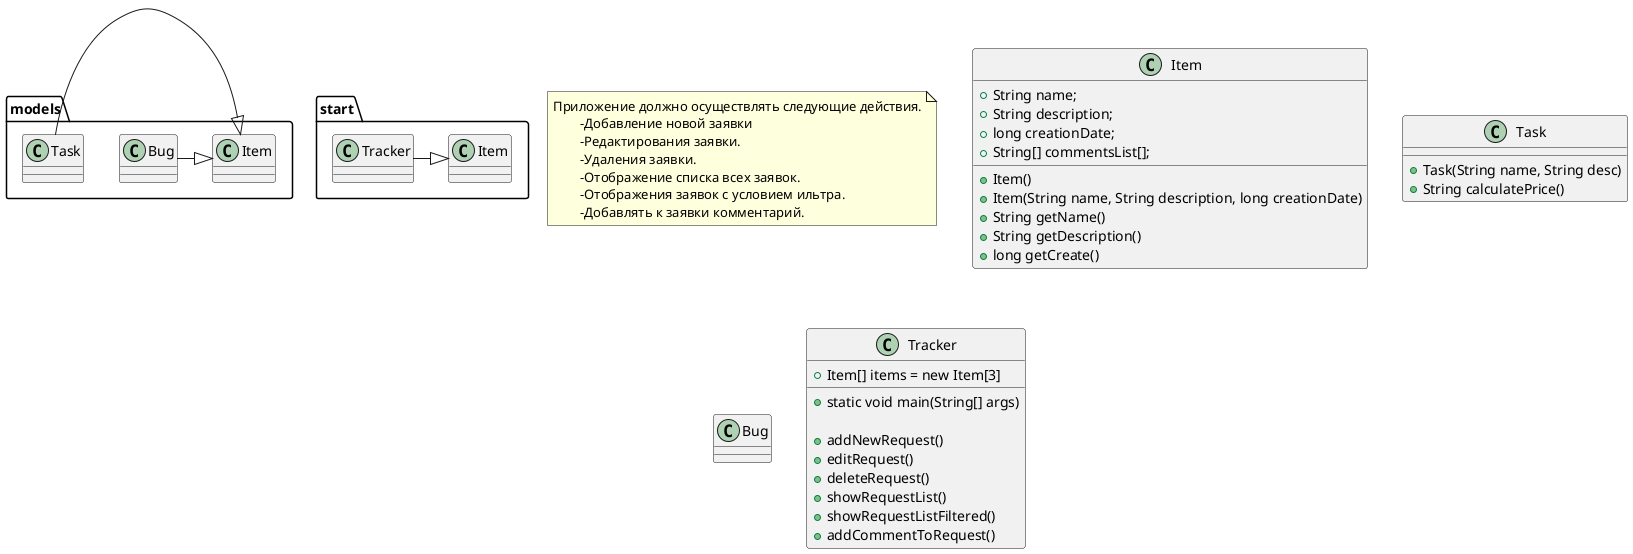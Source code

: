 @startuml

note "Приложение должно осуществлять следующие действия.\n\t-Добавление новой заявки\n\t-Редактирования заявки.\n\t-Удаления заявки.\n\t-Отображение списка всех заявок.\n\t-Отображения заявок с условием ильтра.\n\t-Добавлять к заявки комментарий." as N1

package "models" {
	' extends Item '
	Bug -|> Item 

	' extends Item '
	Task -|> Item 
}

' --- Classes Description ---
class Item {
	+ String name;
	+ String description;
	+ long creationDate;
	+ String[] commentsList[];

	+ Item() 
	+ Item(String name, String description, long creationDate) 
	+ String getName() 
	+ String getDescription() 
	+ long getCreate() 
}

class Task {
	+ Task(String name, String desc)
	+ String calculatePrice()
}

class Bug

' -- Package start
package "start" {
	Tracker -|> Item
}

class Tracker {
	+ Item[] items = new Item[3]
	+ static void main(String[] args)

	+ addNewRequest()
	+ editRequest()
	+ deleteRequest()
	+ showRequestList()
	+ showRequestListFiltered()
	+ addCommentToRequest()
}


@enduml
